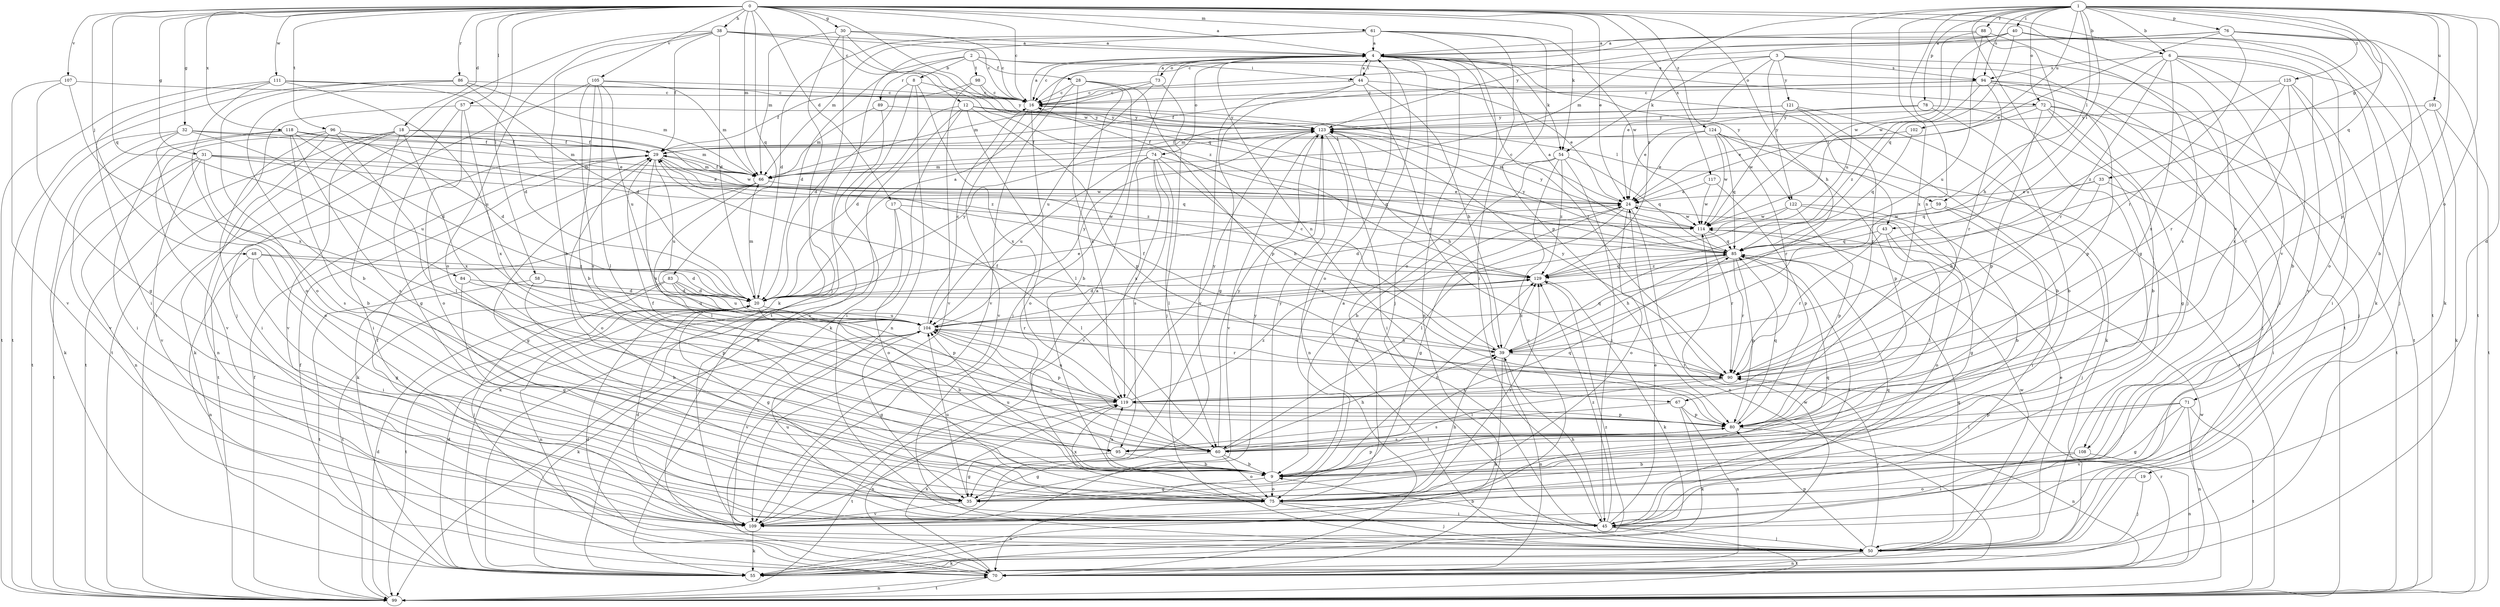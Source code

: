 strict digraph  {
0;
1;
2;
3;
4;
6;
8;
9;
12;
16;
17;
18;
19;
20;
24;
28;
29;
30;
31;
32;
33;
35;
38;
39;
40;
43;
44;
45;
48;
50;
54;
55;
57;
58;
59;
60;
61;
66;
67;
70;
71;
72;
73;
74;
75;
76;
78;
80;
83;
84;
85;
86;
88;
89;
90;
94;
95;
96;
98;
99;
101;
102;
104;
105;
107;
108;
109;
111;
114;
117;
118;
119;
121;
122;
123;
124;
125;
129;
0 -> 4  [label=a];
0 -> 6  [label=b];
0 -> 12  [label=c];
0 -> 16  [label=c];
0 -> 17  [label=d];
0 -> 18  [label=d];
0 -> 24  [label=e];
0 -> 30  [label=g];
0 -> 31  [label=g];
0 -> 32  [label=g];
0 -> 38  [label=h];
0 -> 39  [label=h];
0 -> 48  [label=j];
0 -> 54  [label=k];
0 -> 57  [label=l];
0 -> 58  [label=l];
0 -> 61  [label=m];
0 -> 66  [label=m];
0 -> 83  [label=q];
0 -> 84  [label=q];
0 -> 86  [label=r];
0 -> 96  [label=t];
0 -> 105  [label=v];
0 -> 107  [label=v];
0 -> 108  [label=v];
0 -> 111  [label=w];
0 -> 114  [label=w];
0 -> 117  [label=x];
0 -> 118  [label=x];
0 -> 124  [label=z];
1 -> 6  [label=b];
1 -> 19  [label=d];
1 -> 33  [label=g];
1 -> 35  [label=g];
1 -> 40  [label=i];
1 -> 43  [label=i];
1 -> 59  [label=l];
1 -> 67  [label=n];
1 -> 71  [label=o];
1 -> 72  [label=o];
1 -> 76  [label=p];
1 -> 78  [label=p];
1 -> 80  [label=p];
1 -> 85  [label=q];
1 -> 88  [label=r];
1 -> 94  [label=s];
1 -> 101  [label=u];
1 -> 102  [label=u];
1 -> 104  [label=u];
1 -> 119  [label=x];
1 -> 125  [label=z];
1 -> 129  [label=z];
2 -> 8  [label=b];
2 -> 20  [label=d];
2 -> 28  [label=f];
2 -> 43  [label=i];
2 -> 44  [label=i];
2 -> 89  [label=r];
2 -> 98  [label=t];
3 -> 16  [label=c];
3 -> 24  [label=e];
3 -> 50  [label=j];
3 -> 54  [label=k];
3 -> 94  [label=s];
3 -> 99  [label=t];
3 -> 121  [label=y];
3 -> 122  [label=y];
4 -> 16  [label=c];
4 -> 44  [label=i];
4 -> 50  [label=j];
4 -> 54  [label=k];
4 -> 67  [label=n];
4 -> 70  [label=n];
4 -> 72  [label=o];
4 -> 73  [label=o];
4 -> 74  [label=o];
4 -> 75  [label=o];
4 -> 90  [label=r];
4 -> 94  [label=s];
4 -> 122  [label=y];
6 -> 9  [label=b];
6 -> 50  [label=j];
6 -> 90  [label=r];
6 -> 94  [label=s];
6 -> 104  [label=u];
6 -> 108  [label=v];
6 -> 109  [label=v];
6 -> 119  [label=x];
8 -> 16  [label=c];
8 -> 20  [label=d];
8 -> 55  [label=k];
8 -> 70  [label=n];
8 -> 119  [label=x];
9 -> 24  [label=e];
9 -> 35  [label=g];
9 -> 75  [label=o];
9 -> 80  [label=p];
9 -> 104  [label=u];
9 -> 119  [label=x];
9 -> 123  [label=y];
9 -> 129  [label=z];
12 -> 20  [label=d];
12 -> 45  [label=i];
12 -> 59  [label=l];
12 -> 60  [label=l];
12 -> 80  [label=p];
12 -> 109  [label=v];
12 -> 123  [label=y];
16 -> 4  [label=a];
16 -> 75  [label=o];
16 -> 109  [label=v];
16 -> 123  [label=y];
17 -> 55  [label=k];
17 -> 60  [label=l];
17 -> 75  [label=o];
17 -> 114  [label=w];
18 -> 29  [label=f];
18 -> 45  [label=i];
18 -> 55  [label=k];
18 -> 99  [label=t];
18 -> 109  [label=v];
18 -> 114  [label=w];
18 -> 119  [label=x];
19 -> 50  [label=j];
19 -> 75  [label=o];
20 -> 4  [label=a];
20 -> 9  [label=b];
20 -> 24  [label=e];
20 -> 35  [label=g];
20 -> 66  [label=m];
20 -> 70  [label=n];
20 -> 99  [label=t];
20 -> 104  [label=u];
20 -> 123  [label=y];
20 -> 129  [label=z];
24 -> 16  [label=c];
24 -> 35  [label=g];
24 -> 60  [label=l];
24 -> 70  [label=n];
24 -> 75  [label=o];
24 -> 114  [label=w];
28 -> 9  [label=b];
28 -> 16  [label=c];
28 -> 50  [label=j];
28 -> 80  [label=p];
28 -> 109  [label=v];
28 -> 119  [label=x];
29 -> 66  [label=m];
29 -> 75  [label=o];
29 -> 99  [label=t];
29 -> 104  [label=u];
29 -> 114  [label=w];
29 -> 119  [label=x];
29 -> 129  [label=z];
30 -> 4  [label=a];
30 -> 16  [label=c];
30 -> 50  [label=j];
30 -> 55  [label=k];
30 -> 66  [label=m];
30 -> 85  [label=q];
31 -> 24  [label=e];
31 -> 66  [label=m];
31 -> 70  [label=n];
31 -> 85  [label=q];
31 -> 95  [label=s];
31 -> 99  [label=t];
31 -> 109  [label=v];
32 -> 29  [label=f];
32 -> 55  [label=k];
32 -> 66  [label=m];
32 -> 75  [label=o];
32 -> 99  [label=t];
32 -> 104  [label=u];
33 -> 24  [label=e];
33 -> 39  [label=h];
33 -> 45  [label=i];
33 -> 85  [label=q];
35 -> 104  [label=u];
35 -> 109  [label=v];
35 -> 123  [label=y];
38 -> 4  [label=a];
38 -> 9  [label=b];
38 -> 16  [label=c];
38 -> 20  [label=d];
38 -> 29  [label=f];
38 -> 75  [label=o];
38 -> 99  [label=t];
38 -> 129  [label=z];
39 -> 16  [label=c];
39 -> 29  [label=f];
39 -> 55  [label=k];
39 -> 70  [label=n];
39 -> 85  [label=q];
39 -> 90  [label=r];
39 -> 129  [label=z];
40 -> 4  [label=a];
40 -> 16  [label=c];
40 -> 55  [label=k];
40 -> 66  [label=m];
40 -> 75  [label=o];
40 -> 85  [label=q];
40 -> 99  [label=t];
40 -> 114  [label=w];
43 -> 60  [label=l];
43 -> 75  [label=o];
43 -> 85  [label=q];
43 -> 90  [label=r];
44 -> 4  [label=a];
44 -> 16  [label=c];
44 -> 24  [label=e];
44 -> 35  [label=g];
44 -> 39  [label=h];
44 -> 90  [label=r];
44 -> 109  [label=v];
45 -> 9  [label=b];
45 -> 24  [label=e];
45 -> 39  [label=h];
45 -> 50  [label=j];
45 -> 85  [label=q];
45 -> 99  [label=t];
45 -> 104  [label=u];
45 -> 129  [label=z];
48 -> 20  [label=d];
48 -> 35  [label=g];
48 -> 45  [label=i];
48 -> 70  [label=n];
48 -> 129  [label=z];
50 -> 4  [label=a];
50 -> 24  [label=e];
50 -> 55  [label=k];
50 -> 70  [label=n];
50 -> 80  [label=p];
50 -> 85  [label=q];
50 -> 90  [label=r];
50 -> 114  [label=w];
54 -> 9  [label=b];
54 -> 45  [label=i];
54 -> 66  [label=m];
54 -> 85  [label=q];
54 -> 109  [label=v];
54 -> 129  [label=z];
55 -> 20  [label=d];
55 -> 29  [label=f];
55 -> 114  [label=w];
55 -> 129  [label=z];
57 -> 35  [label=g];
57 -> 75  [label=o];
57 -> 99  [label=t];
57 -> 119  [label=x];
57 -> 123  [label=y];
58 -> 9  [label=b];
58 -> 20  [label=d];
58 -> 99  [label=t];
58 -> 104  [label=u];
59 -> 45  [label=i];
59 -> 50  [label=j];
59 -> 114  [label=w];
60 -> 9  [label=b];
60 -> 29  [label=f];
60 -> 35  [label=g];
60 -> 39  [label=h];
60 -> 75  [label=o];
60 -> 85  [label=q];
60 -> 104  [label=u];
60 -> 123  [label=y];
61 -> 4  [label=a];
61 -> 20  [label=d];
61 -> 45  [label=i];
61 -> 66  [label=m];
61 -> 75  [label=o];
61 -> 80  [label=p];
61 -> 99  [label=t];
61 -> 114  [label=w];
66 -> 24  [label=e];
66 -> 29  [label=f];
66 -> 35  [label=g];
66 -> 55  [label=k];
66 -> 60  [label=l];
67 -> 55  [label=k];
67 -> 70  [label=n];
67 -> 80  [label=p];
67 -> 95  [label=s];
70 -> 20  [label=d];
70 -> 90  [label=r];
70 -> 99  [label=t];
70 -> 119  [label=x];
71 -> 35  [label=g];
71 -> 60  [label=l];
71 -> 70  [label=n];
71 -> 80  [label=p];
71 -> 99  [label=t];
71 -> 109  [label=v];
72 -> 9  [label=b];
72 -> 24  [label=e];
72 -> 35  [label=g];
72 -> 50  [label=j];
72 -> 80  [label=p];
72 -> 99  [label=t];
72 -> 123  [label=y];
73 -> 4  [label=a];
73 -> 16  [label=c];
73 -> 50  [label=j];
73 -> 66  [label=m];
73 -> 104  [label=u];
74 -> 39  [label=h];
74 -> 60  [label=l];
74 -> 66  [label=m];
74 -> 85  [label=q];
74 -> 95  [label=s];
74 -> 104  [label=u];
74 -> 109  [label=v];
74 -> 119  [label=x];
75 -> 39  [label=h];
75 -> 45  [label=i];
75 -> 50  [label=j];
75 -> 70  [label=n];
75 -> 85  [label=q];
75 -> 119  [label=x];
75 -> 129  [label=z];
76 -> 4  [label=a];
76 -> 9  [label=b];
76 -> 24  [label=e];
76 -> 55  [label=k];
76 -> 90  [label=r];
76 -> 99  [label=t];
76 -> 123  [label=y];
78 -> 9  [label=b];
78 -> 24  [label=e];
78 -> 45  [label=i];
78 -> 123  [label=y];
80 -> 60  [label=l];
80 -> 70  [label=n];
80 -> 85  [label=q];
80 -> 95  [label=s];
83 -> 20  [label=d];
83 -> 50  [label=j];
83 -> 80  [label=p];
83 -> 90  [label=r];
83 -> 99  [label=t];
83 -> 104  [label=u];
84 -> 20  [label=d];
84 -> 35  [label=g];
84 -> 80  [label=p];
85 -> 4  [label=a];
85 -> 39  [label=h];
85 -> 45  [label=i];
85 -> 80  [label=p];
85 -> 90  [label=r];
85 -> 123  [label=y];
85 -> 129  [label=z];
86 -> 9  [label=b];
86 -> 16  [label=c];
86 -> 20  [label=d];
86 -> 66  [label=m];
86 -> 75  [label=o];
86 -> 99  [label=t];
88 -> 4  [label=a];
88 -> 39  [label=h];
88 -> 95  [label=s];
88 -> 104  [label=u];
88 -> 114  [label=w];
89 -> 55  [label=k];
89 -> 66  [label=m];
89 -> 123  [label=y];
90 -> 29  [label=f];
90 -> 60  [label=l];
90 -> 119  [label=x];
90 -> 123  [label=y];
94 -> 16  [label=c];
94 -> 29  [label=f];
94 -> 45  [label=i];
94 -> 50  [label=j];
94 -> 80  [label=p];
94 -> 90  [label=r];
94 -> 129  [label=z];
95 -> 9  [label=b];
95 -> 35  [label=g];
96 -> 20  [label=d];
96 -> 29  [label=f];
96 -> 45  [label=i];
96 -> 60  [label=l];
96 -> 66  [label=m];
96 -> 70  [label=n];
96 -> 109  [label=v];
98 -> 16  [label=c];
98 -> 29  [label=f];
98 -> 109  [label=v];
98 -> 123  [label=y];
99 -> 20  [label=d];
99 -> 29  [label=f];
99 -> 70  [label=n];
99 -> 114  [label=w];
101 -> 55  [label=k];
101 -> 90  [label=r];
101 -> 99  [label=t];
101 -> 123  [label=y];
102 -> 29  [label=f];
102 -> 85  [label=q];
104 -> 16  [label=c];
104 -> 35  [label=g];
104 -> 39  [label=h];
104 -> 55  [label=k];
104 -> 80  [label=p];
104 -> 90  [label=r];
104 -> 109  [label=v];
104 -> 123  [label=y];
105 -> 9  [label=b];
105 -> 16  [label=c];
105 -> 50  [label=j];
105 -> 60  [label=l];
105 -> 66  [label=m];
105 -> 95  [label=s];
105 -> 104  [label=u];
107 -> 16  [label=c];
107 -> 35  [label=g];
107 -> 109  [label=v];
107 -> 119  [label=x];
108 -> 9  [label=b];
108 -> 45  [label=i];
108 -> 70  [label=n];
109 -> 4  [label=a];
109 -> 20  [label=d];
109 -> 29  [label=f];
109 -> 55  [label=k];
111 -> 16  [label=c];
111 -> 20  [label=d];
111 -> 45  [label=i];
111 -> 75  [label=o];
111 -> 99  [label=t];
111 -> 104  [label=u];
114 -> 85  [label=q];
114 -> 90  [label=r];
114 -> 123  [label=y];
117 -> 24  [label=e];
117 -> 80  [label=p];
117 -> 114  [label=w];
118 -> 9  [label=b];
118 -> 20  [label=d];
118 -> 24  [label=e];
118 -> 29  [label=f];
118 -> 45  [label=i];
118 -> 95  [label=s];
118 -> 109  [label=v];
118 -> 129  [label=z];
119 -> 70  [label=n];
119 -> 80  [label=p];
119 -> 99  [label=t];
119 -> 104  [label=u];
119 -> 123  [label=y];
119 -> 129  [label=z];
121 -> 9  [label=b];
121 -> 55  [label=k];
121 -> 66  [label=m];
121 -> 90  [label=r];
121 -> 114  [label=w];
121 -> 123  [label=y];
122 -> 9  [label=b];
122 -> 20  [label=d];
122 -> 35  [label=g];
122 -> 80  [label=p];
122 -> 114  [label=w];
123 -> 29  [label=f];
123 -> 39  [label=h];
123 -> 45  [label=i];
123 -> 70  [label=n];
123 -> 109  [label=v];
124 -> 24  [label=e];
124 -> 29  [label=f];
124 -> 80  [label=p];
124 -> 85  [label=q];
124 -> 90  [label=r];
124 -> 99  [label=t];
124 -> 114  [label=w];
125 -> 16  [label=c];
125 -> 45  [label=i];
125 -> 90  [label=r];
125 -> 99  [label=t];
125 -> 119  [label=x];
125 -> 129  [label=z];
129 -> 20  [label=d];
129 -> 55  [label=k];
129 -> 85  [label=q];
}
